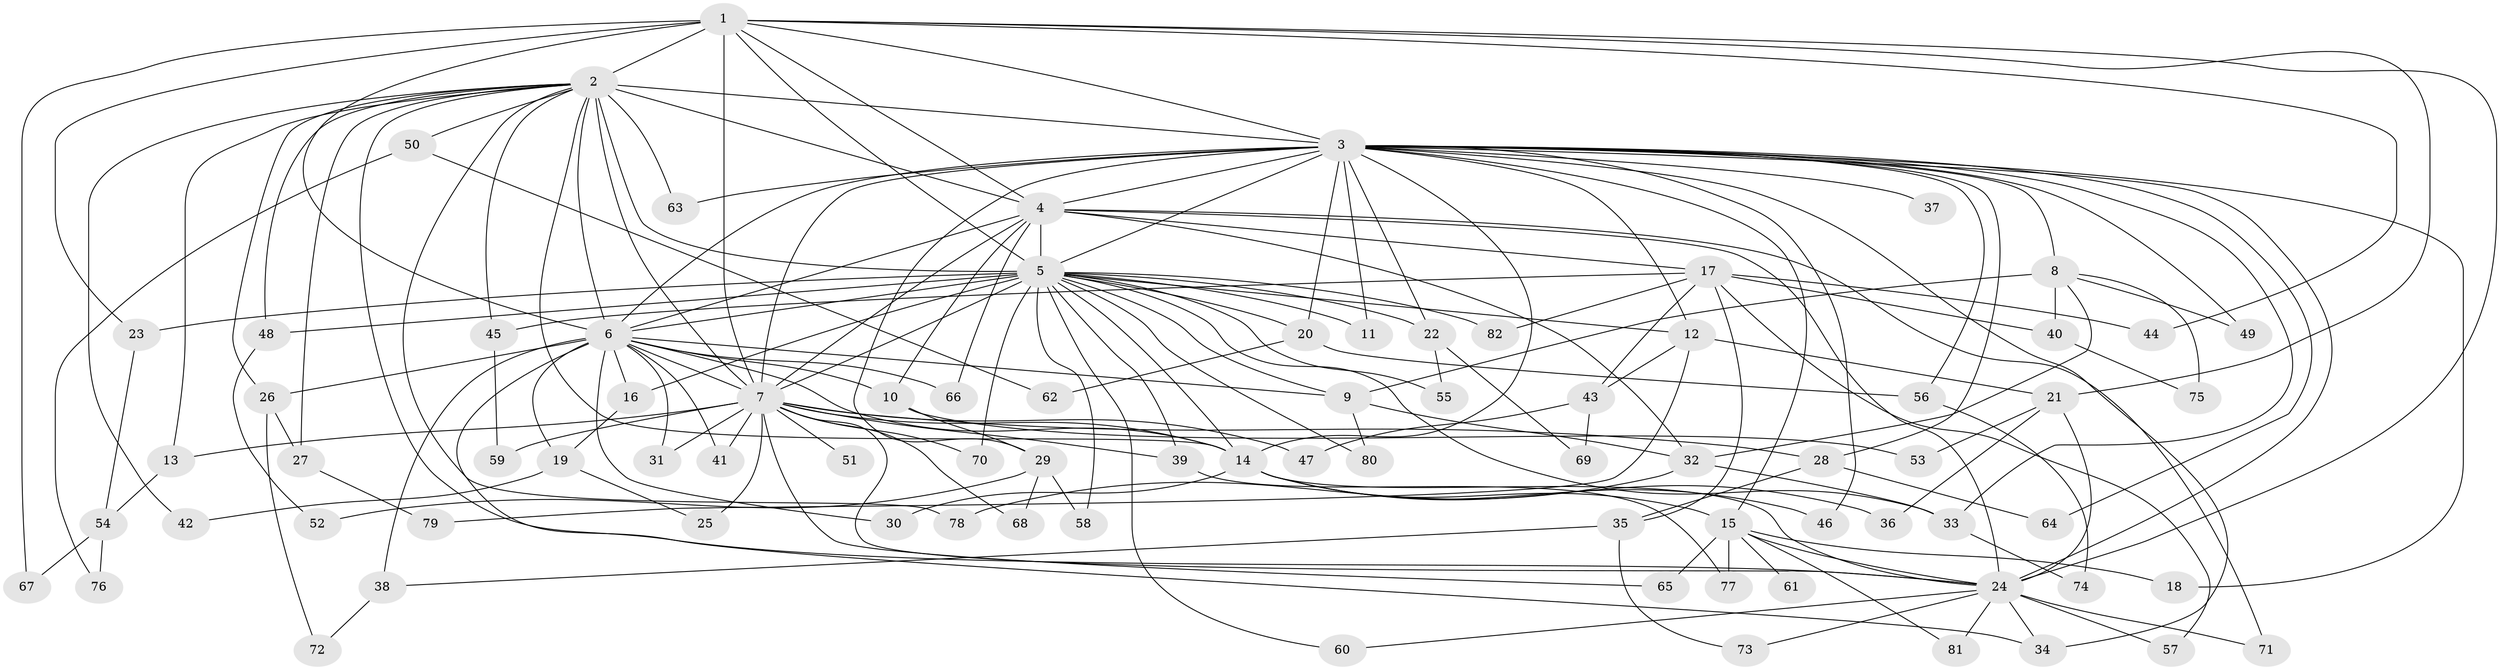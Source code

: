 // original degree distribution, {18: 0.017391304347826087, 12: 0.008695652173913044, 23: 0.02608695652173913, 16: 0.008695652173913044, 22: 0.008695652173913044, 21: 0.008695652173913044, 26: 0.008695652173913044, 8: 0.008695652173913044, 5: 0.043478260869565216, 4: 0.1391304347826087, 3: 0.17391304347826086, 6: 0.008695652173913044, 9: 0.02608695652173913, 2: 0.5130434782608696}
// Generated by graph-tools (version 1.1) at 2025/50/03/04/25 22:50:01]
// undirected, 82 vertices, 178 edges
graph export_dot {
  node [color=gray90,style=filled];
  1;
  2;
  3;
  4;
  5;
  6;
  7;
  8;
  9;
  10;
  11;
  12;
  13;
  14;
  15;
  16;
  17;
  18;
  19;
  20;
  21;
  22;
  23;
  24;
  25;
  26;
  27;
  28;
  29;
  30;
  31;
  32;
  33;
  34;
  35;
  36;
  37;
  38;
  39;
  40;
  41;
  42;
  43;
  44;
  45;
  46;
  47;
  48;
  49;
  50;
  51;
  52;
  53;
  54;
  55;
  56;
  57;
  58;
  59;
  60;
  61;
  62;
  63;
  64;
  65;
  66;
  67;
  68;
  69;
  70;
  71;
  72;
  73;
  74;
  75;
  76;
  77;
  78;
  79;
  80;
  81;
  82;
  1 -- 2 [weight=2.0];
  1 -- 3 [weight=2.0];
  1 -- 4 [weight=1.0];
  1 -- 5 [weight=2.0];
  1 -- 6 [weight=2.0];
  1 -- 7 [weight=3.0];
  1 -- 21 [weight=1.0];
  1 -- 23 [weight=1.0];
  1 -- 24 [weight=1.0];
  1 -- 44 [weight=1.0];
  1 -- 67 [weight=1.0];
  2 -- 3 [weight=4.0];
  2 -- 4 [weight=3.0];
  2 -- 5 [weight=4.0];
  2 -- 6 [weight=2.0];
  2 -- 7 [weight=2.0];
  2 -- 13 [weight=1.0];
  2 -- 14 [weight=1.0];
  2 -- 24 [weight=1.0];
  2 -- 26 [weight=1.0];
  2 -- 27 [weight=1.0];
  2 -- 42 [weight=1.0];
  2 -- 45 [weight=1.0];
  2 -- 48 [weight=1.0];
  2 -- 50 [weight=2.0];
  2 -- 63 [weight=1.0];
  2 -- 78 [weight=1.0];
  3 -- 4 [weight=2.0];
  3 -- 5 [weight=4.0];
  3 -- 6 [weight=3.0];
  3 -- 7 [weight=3.0];
  3 -- 8 [weight=2.0];
  3 -- 11 [weight=1.0];
  3 -- 12 [weight=1.0];
  3 -- 14 [weight=2.0];
  3 -- 15 [weight=1.0];
  3 -- 18 [weight=1.0];
  3 -- 20 [weight=1.0];
  3 -- 22 [weight=1.0];
  3 -- 24 [weight=2.0];
  3 -- 28 [weight=1.0];
  3 -- 29 [weight=1.0];
  3 -- 33 [weight=1.0];
  3 -- 34 [weight=2.0];
  3 -- 37 [weight=2.0];
  3 -- 46 [weight=1.0];
  3 -- 49 [weight=1.0];
  3 -- 56 [weight=1.0];
  3 -- 63 [weight=1.0];
  3 -- 64 [weight=1.0];
  4 -- 5 [weight=3.0];
  4 -- 6 [weight=1.0];
  4 -- 7 [weight=1.0];
  4 -- 10 [weight=1.0];
  4 -- 17 [weight=1.0];
  4 -- 24 [weight=1.0];
  4 -- 32 [weight=1.0];
  4 -- 66 [weight=1.0];
  4 -- 71 [weight=1.0];
  5 -- 6 [weight=2.0];
  5 -- 7 [weight=2.0];
  5 -- 9 [weight=1.0];
  5 -- 11 [weight=2.0];
  5 -- 12 [weight=1.0];
  5 -- 14 [weight=1.0];
  5 -- 16 [weight=1.0];
  5 -- 20 [weight=1.0];
  5 -- 22 [weight=1.0];
  5 -- 23 [weight=1.0];
  5 -- 33 [weight=1.0];
  5 -- 39 [weight=1.0];
  5 -- 48 [weight=1.0];
  5 -- 55 [weight=1.0];
  5 -- 58 [weight=1.0];
  5 -- 60 [weight=1.0];
  5 -- 70 [weight=1.0];
  5 -- 80 [weight=1.0];
  5 -- 82 [weight=1.0];
  6 -- 7 [weight=1.0];
  6 -- 9 [weight=1.0];
  6 -- 10 [weight=1.0];
  6 -- 14 [weight=1.0];
  6 -- 16 [weight=1.0];
  6 -- 19 [weight=1.0];
  6 -- 26 [weight=1.0];
  6 -- 30 [weight=1.0];
  6 -- 31 [weight=1.0];
  6 -- 34 [weight=1.0];
  6 -- 38 [weight=1.0];
  6 -- 41 [weight=1.0];
  6 -- 66 [weight=1.0];
  7 -- 13 [weight=1.0];
  7 -- 14 [weight=1.0];
  7 -- 24 [weight=1.0];
  7 -- 25 [weight=1.0];
  7 -- 28 [weight=1.0];
  7 -- 31 [weight=1.0];
  7 -- 39 [weight=1.0];
  7 -- 41 [weight=1.0];
  7 -- 47 [weight=1.0];
  7 -- 51 [weight=1.0];
  7 -- 59 [weight=1.0];
  7 -- 65 [weight=1.0];
  7 -- 68 [weight=1.0];
  7 -- 70 [weight=1.0];
  8 -- 9 [weight=2.0];
  8 -- 32 [weight=1.0];
  8 -- 40 [weight=1.0];
  8 -- 49 [weight=1.0];
  8 -- 75 [weight=1.0];
  9 -- 32 [weight=1.0];
  9 -- 80 [weight=1.0];
  10 -- 29 [weight=1.0];
  10 -- 53 [weight=1.0];
  12 -- 21 [weight=1.0];
  12 -- 43 [weight=1.0];
  12 -- 79 [weight=1.0];
  13 -- 54 [weight=1.0];
  14 -- 15 [weight=1.0];
  14 -- 24 [weight=1.0];
  14 -- 30 [weight=1.0];
  14 -- 36 [weight=1.0];
  14 -- 46 [weight=1.0];
  15 -- 18 [weight=1.0];
  15 -- 24 [weight=1.0];
  15 -- 61 [weight=1.0];
  15 -- 65 [weight=1.0];
  15 -- 77 [weight=1.0];
  15 -- 81 [weight=1.0];
  16 -- 19 [weight=1.0];
  17 -- 35 [weight=1.0];
  17 -- 40 [weight=1.0];
  17 -- 43 [weight=1.0];
  17 -- 44 [weight=1.0];
  17 -- 45 [weight=1.0];
  17 -- 57 [weight=1.0];
  17 -- 82 [weight=1.0];
  19 -- 25 [weight=1.0];
  19 -- 42 [weight=1.0];
  20 -- 56 [weight=1.0];
  20 -- 62 [weight=1.0];
  21 -- 24 [weight=1.0];
  21 -- 36 [weight=1.0];
  21 -- 53 [weight=1.0];
  22 -- 55 [weight=1.0];
  22 -- 69 [weight=1.0];
  23 -- 54 [weight=1.0];
  24 -- 34 [weight=1.0];
  24 -- 57 [weight=1.0];
  24 -- 60 [weight=1.0];
  24 -- 71 [weight=1.0];
  24 -- 73 [weight=1.0];
  24 -- 81 [weight=1.0];
  26 -- 27 [weight=1.0];
  26 -- 72 [weight=1.0];
  27 -- 79 [weight=1.0];
  28 -- 35 [weight=1.0];
  28 -- 64 [weight=1.0];
  29 -- 52 [weight=1.0];
  29 -- 58 [weight=1.0];
  29 -- 68 [weight=1.0];
  32 -- 33 [weight=1.0];
  32 -- 78 [weight=1.0];
  33 -- 74 [weight=1.0];
  35 -- 38 [weight=1.0];
  35 -- 73 [weight=1.0];
  38 -- 72 [weight=1.0];
  39 -- 77 [weight=1.0];
  40 -- 75 [weight=1.0];
  43 -- 47 [weight=1.0];
  43 -- 69 [weight=1.0];
  45 -- 59 [weight=1.0];
  48 -- 52 [weight=1.0];
  50 -- 62 [weight=1.0];
  50 -- 76 [weight=1.0];
  54 -- 67 [weight=1.0];
  54 -- 76 [weight=1.0];
  56 -- 74 [weight=1.0];
}
